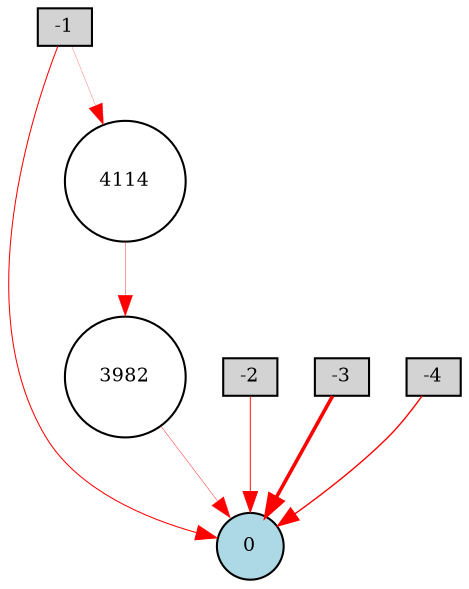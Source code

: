digraph {
	node [fontsize=9 height=0.2 shape=circle width=0.2]
	-1 [fillcolor=lightgray shape=box style=filled]
	-2 [fillcolor=lightgray shape=box style=filled]
	-3 [fillcolor=lightgray shape=box style=filled]
	-4 [fillcolor=lightgray shape=box style=filled]
	0 [fillcolor=lightblue style=filled]
	4114 [fillcolor=white style=filled]
	3982 [fillcolor=white style=filled]
	4114 -> 3982 [color=red penwidth=0.1886956129743167 style=solid]
	-1 -> 4114 [color=red penwidth=0.11636524183485486 style=solid]
	3982 -> 0 [color=red penwidth=0.19570040312926132 style=solid]
	-4 -> 0 [color=red penwidth=0.6665116372273167 style=solid]
	-2 -> 0 [color=red penwidth=0.44620371742613096 style=solid]
	-3 -> 0 [color=red penwidth=1.7184877354281007 style=solid]
	-1 -> 0 [color=red penwidth=0.4941339799764287 style=solid]
}
